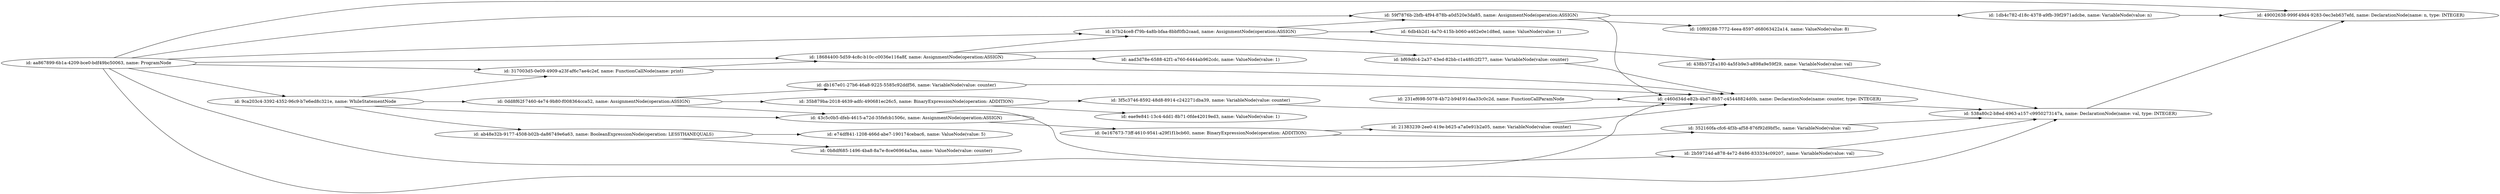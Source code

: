 digraph g {
	rankdir=LR
		"id: 59f7876b-2bfb-4f94-878b-a0d520e3da85, name: AssignmentNode(operation:ASSIGN)" -> "id: c460d34d-e82b-4bd7-8b57-c45448824d0b, name: DeclarationNode(name: counter, type: INTEGER)"
		"id: 59f7876b-2bfb-4f94-878b-a0d520e3da85, name: AssignmentNode(operation:ASSIGN)" -> "id: 1db4c782-d18c-4378-a9fb-39f2971adcbe, name: VariableNode(value: n)"
		"id: 59f7876b-2bfb-4f94-878b-a0d520e3da85, name: AssignmentNode(operation:ASSIGN)" -> "id: 10f69288-7772-4eea-8597-d68063422a14, name: ValueNode(value: 8)"
		"id: 231ef698-5078-4b72-b94f-91daa33c0c2d, name: FunctionCallParamNode" -> "id: c460d34d-e82b-4bd7-8b57-c45448824d0b, name: DeclarationNode(name: counter, type: INTEGER)"
		"id: 538a80c2-b8ed-4963-a157-c9950273147a, name: DeclarationNode(name: val, type: INTEGER)" -> "id: 49002638-999f-49d4-9283-0ec3eb637efd, name: DeclarationNode(name: n, type: INTEGER)"
		"id: 0dd8f62f-7460-4e74-9b80-f008364cca52, name: AssignmentNode(operation:ASSIGN)" -> "id: db167e01-27b6-46a8-9225-5585c92ddf56, name: VariableNode(value: counter)"
		"id: 0dd8f62f-7460-4e74-9b80-f008364cca52, name: AssignmentNode(operation:ASSIGN)" -> "id: 35b879ba-2018-4639-adfc-490681ec26c5, name: BinaryExpressionNode(operation: ADDITION)"
		"id: 0dd8f62f-7460-4e74-9b80-f008364cca52, name: AssignmentNode(operation:ASSIGN)" -> "id: 43c5c0b5-dfeb-4615-a72d-35fefcb1506c, name: AssignmentNode(operation:ASSIGN)"
		"id: 2b59724d-a878-4e72-8486-833334c09207, name: VariableNode(value: val)" -> "id: 538a80c2-b8ed-4963-a157-c9950273147a, name: DeclarationNode(name: val, type: INTEGER)"
		"id: b7b24ce8-f79b-4a8b-bfaa-8bbf0fb2caad, name: AssignmentNode(operation:ASSIGN)" -> "id: 59f7876b-2bfb-4f94-878b-a0d520e3da85, name: AssignmentNode(operation:ASSIGN)"
		"id: b7b24ce8-f79b-4a8b-bfaa-8bbf0fb2caad, name: AssignmentNode(operation:ASSIGN)" -> "id: 438b572f-a180-4a5f-b9e3-a898a9e59f29, name: VariableNode(value: val)"
		"id: b7b24ce8-f79b-4a8b-bfaa-8bbf0fb2caad, name: AssignmentNode(operation:ASSIGN)" -> "id: 6db4b2d1-4a70-415b-b060-a462e0e1d8ed, name: ValueNode(value: 1)"
		"id: 317003d5-0e09-4909-a23f-af6c7ae4c2ef, name: FunctionCallNode(name: print)" -> "id: 18684400-5d59-4c8c-b10c-c0036e116a8f, name: AssignmentNode(operation:ASSIGN)"
		"id: 317003d5-0e09-4909-a23f-af6c7ae4c2ef, name: FunctionCallNode(name: print)" -> "id: c460d34d-e82b-4bd7-8b57-c45448824d0b, name: DeclarationNode(name: counter, type: INTEGER)"
		"id: bf69dfc4-2a37-43ed-82bb-c1a48fc2f277, name: VariableNode(value: counter)" -> "id: c460d34d-e82b-4bd7-8b57-c45448824d0b, name: DeclarationNode(name: counter, type: INTEGER)"
		"id: 1db4c782-d18c-4378-a9fb-39f2971adcbe, name: VariableNode(value: n)" -> "id: 49002638-999f-49d4-9283-0ec3eb637efd, name: DeclarationNode(name: n, type: INTEGER)"
		"id: 352160fa-cfc6-4f3b-af58-876f92d9bf5c, name: VariableNode(value: val)" -> "id: 538a80c2-b8ed-4963-a157-c9950273147a, name: DeclarationNode(name: val, type: INTEGER)"
		"id: 438b572f-a180-4a5f-b9e3-a898a9e59f29, name: VariableNode(value: val)" -> "id: 538a80c2-b8ed-4963-a157-c9950273147a, name: DeclarationNode(name: val, type: INTEGER)"
		"id: 9ca203c4-3392-4352-96c9-b7e6ed8c321e, name: WhileStatementNode" -> "id: 0dd8f62f-7460-4e74-9b80-f008364cca52, name: AssignmentNode(operation:ASSIGN)"
		"id: 9ca203c4-3392-4352-96c9-b7e6ed8c321e, name: WhileStatementNode" -> "id: 317003d5-0e09-4909-a23f-af6c7ae4c2ef, name: FunctionCallNode(name: print)"
		"id: 9ca203c4-3392-4352-96c9-b7e6ed8c321e, name: WhileStatementNode" -> "id: 43c5c0b5-dfeb-4615-a72d-35fefcb1506c, name: AssignmentNode(operation:ASSIGN)"
		"id: 9ca203c4-3392-4352-96c9-b7e6ed8c321e, name: WhileStatementNode" -> "id: ab48e32b-9177-4508-b02b-da86749e6a63, name: BooleanExpressionNode(operation: LESSTHANEQUALS)"
		"id: 3f5c3746-8592-48d8-8914-c242271dba39, name: VariableNode(value: counter)" -> "id: c460d34d-e82b-4bd7-8b57-c45448824d0b, name: DeclarationNode(name: counter, type: INTEGER)"
		"id: db167e01-27b6-46a8-9225-5585c92ddf56, name: VariableNode(value: counter)" -> "id: c460d34d-e82b-4bd7-8b57-c45448824d0b, name: DeclarationNode(name: counter, type: INTEGER)"
		"id: 0e167673-73ff-4610-9541-a29f1f1bcb60, name: BinaryExpressionNode(operation: ADDITION)" -> "id: 352160fa-cfc6-4f3b-af58-876f92d9bf5c, name: VariableNode(value: val)"
		"id: 0e167673-73ff-4610-9541-a29f1f1bcb60, name: BinaryExpressionNode(operation: ADDITION)" -> "id: 21383239-2ee0-419e-b625-a7a0e91b2a05, name: VariableNode(value: counter)"
		"id: aa867899-6b1a-4209-bce0-bdf49bc50063, name: ProgramNode" -> "id: 59f7876b-2bfb-4f94-878b-a0d520e3da85, name: AssignmentNode(operation:ASSIGN)"
		"id: aa867899-6b1a-4209-bce0-bdf49bc50063, name: ProgramNode" -> "id: 538a80c2-b8ed-4963-a157-c9950273147a, name: DeclarationNode(name: val, type: INTEGER)"
		"id: aa867899-6b1a-4209-bce0-bdf49bc50063, name: ProgramNode" -> "id: b7b24ce8-f79b-4a8b-bfaa-8bbf0fb2caad, name: AssignmentNode(operation:ASSIGN)"
		"id: aa867899-6b1a-4209-bce0-bdf49bc50063, name: ProgramNode" -> "id: 18684400-5d59-4c8c-b10c-c0036e116a8f, name: AssignmentNode(operation:ASSIGN)"
		"id: aa867899-6b1a-4209-bce0-bdf49bc50063, name: ProgramNode" -> "id: 317003d5-0e09-4909-a23f-af6c7ae4c2ef, name: FunctionCallNode(name: print)"
		"id: aa867899-6b1a-4209-bce0-bdf49bc50063, name: ProgramNode" -> "id: c460d34d-e82b-4bd7-8b57-c45448824d0b, name: DeclarationNode(name: counter, type: INTEGER)"
		"id: aa867899-6b1a-4209-bce0-bdf49bc50063, name: ProgramNode" -> "id: 49002638-999f-49d4-9283-0ec3eb637efd, name: DeclarationNode(name: n, type: INTEGER)"
		"id: aa867899-6b1a-4209-bce0-bdf49bc50063, name: ProgramNode" -> "id: 9ca203c4-3392-4352-96c9-b7e6ed8c321e, name: WhileStatementNode"
		"id: 18684400-5d59-4c8c-b10c-c0036e116a8f, name: AssignmentNode(operation:ASSIGN)" -> "id: b7b24ce8-f79b-4a8b-bfaa-8bbf0fb2caad, name: AssignmentNode(operation:ASSIGN)"
		"id: 18684400-5d59-4c8c-b10c-c0036e116a8f, name: AssignmentNode(operation:ASSIGN)" -> "id: bf69dfc4-2a37-43ed-82bb-c1a48fc2f277, name: VariableNode(value: counter)"
		"id: 18684400-5d59-4c8c-b10c-c0036e116a8f, name: AssignmentNode(operation:ASSIGN)" -> "id: aad3d78e-6588-42f1-a760-6444ab962cdc, name: ValueNode(value: 1)"
		"id: 35b879ba-2018-4639-adfc-490681ec26c5, name: BinaryExpressionNode(operation: ADDITION)" -> "id: 3f5c3746-8592-48d8-8914-c242271dba39, name: VariableNode(value: counter)"
		"id: 35b879ba-2018-4639-adfc-490681ec26c5, name: BinaryExpressionNode(operation: ADDITION)" -> "id: eae9e841-13c4-4dd1-8b71-0fde42019ed3, name: ValueNode(value: 1)"
		"id: c460d34d-e82b-4bd7-8b57-c45448824d0b, name: DeclarationNode(name: counter, type: INTEGER)" -> "id: 538a80c2-b8ed-4963-a157-c9950273147a, name: DeclarationNode(name: val, type: INTEGER)"
		"id: 43c5c0b5-dfeb-4615-a72d-35fefcb1506c, name: AssignmentNode(operation:ASSIGN)" -> "id: 2b59724d-a878-4e72-8486-833334c09207, name: VariableNode(value: val)"
		"id: 43c5c0b5-dfeb-4615-a72d-35fefcb1506c, name: AssignmentNode(operation:ASSIGN)" -> "id: 0e167673-73ff-4610-9541-a29f1f1bcb60, name: BinaryExpressionNode(operation: ADDITION)"
		"id: 21383239-2ee0-419e-b625-a7a0e91b2a05, name: VariableNode(value: counter)" -> "id: c460d34d-e82b-4bd7-8b57-c45448824d0b, name: DeclarationNode(name: counter, type: INTEGER)"
		"id: ab48e32b-9177-4508-b02b-da86749e6a63, name: BooleanExpressionNode(operation: LESSTHANEQUALS)" -> "id: 0b8df685-1496-4ba8-8a7e-8ce06964a5aa, name: ValueNode(value: counter)"
		"id: ab48e32b-9177-4508-b02b-da86749e6a63, name: BooleanExpressionNode(operation: LESSTHANEQUALS)" -> "id: e74df841-1208-466d-abe7-190174cebac6, name: ValueNode(value: 5)"
}